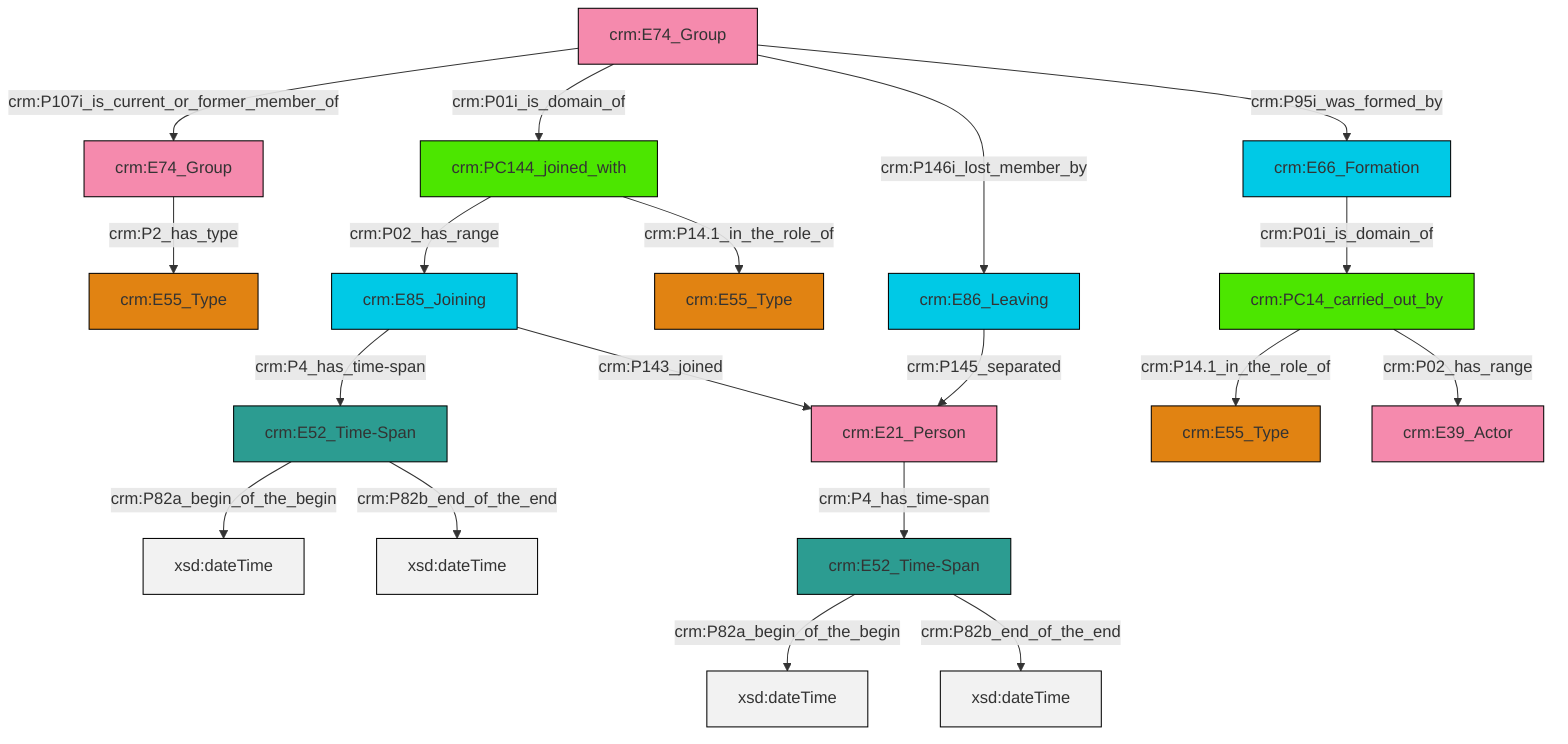 graph TD
classDef Literal fill:#f2f2f2,stroke:#000000;
classDef CRM_Entity fill:#FFFFFF,stroke:#000000;
classDef Temporal_Entity fill:#00C9E6, stroke:#000000;
classDef Type fill:#E18312, stroke:#000000;
classDef Time-Span fill:#2C9C91, stroke:#000000;
classDef Appellation fill:#FFEB7F, stroke:#000000;
classDef Place fill:#008836, stroke:#000000;
classDef Persistent_Item fill:#B266B2, stroke:#000000;
classDef Conceptual_Object fill:#FFD700, stroke:#000000;
classDef Physical_Thing fill:#D2B48C, stroke:#000000;
classDef Actor fill:#f58aad, stroke:#000000;
classDef PC_Classes fill:#4ce600, stroke:#000000;
classDef Multi fill:#cccccc,stroke:#000000;

2["crm:E86_Leaving"]:::Temporal_Entity -->|crm:P145_separated| 3["crm:E21_Person"]:::Actor
4["crm:E52_Time-Span"]:::Time-Span -->|crm:P82a_begin_of_the_begin| 5[xsd:dateTime]:::Literal
4["crm:E52_Time-Span"]:::Time-Span -->|crm:P82b_end_of_the_end| 6[xsd:dateTime]:::Literal
7["crm:PC144_joined_with"]:::PC_Classes -->|crm:P14.1_in_the_role_of| 8["crm:E55_Type"]:::Type
11["crm:E74_Group"]:::Actor -->|crm:P146i_lost_member_by| 2["crm:E86_Leaving"]:::Temporal_Entity
20["crm:E85_Joining"]:::Temporal_Entity -->|crm:P4_has_time-span| 4["crm:E52_Time-Span"]:::Time-Span
23["crm:PC14_carried_out_by"]:::PC_Classes -->|crm:P14.1_in_the_role_of| 14["crm:E55_Type"]:::Type
21["crm:E66_Formation"]:::Temporal_Entity -->|crm:P01i_is_domain_of| 23["crm:PC14_carried_out_by"]:::PC_Classes
11["crm:E74_Group"]:::Actor -->|crm:P95i_was_formed_by| 21["crm:E66_Formation"]:::Temporal_Entity
20["crm:E85_Joining"]:::Temporal_Entity -->|crm:P143_joined| 3["crm:E21_Person"]:::Actor
3["crm:E21_Person"]:::Actor -->|crm:P4_has_time-span| 28["crm:E52_Time-Span"]:::Time-Span
23["crm:PC14_carried_out_by"]:::PC_Classes -->|crm:P02_has_range| 24["crm:E39_Actor"]:::Actor
11["crm:E74_Group"]:::Actor -->|crm:P107i_is_current_or_former_member_of| 16["crm:E74_Group"]:::Actor
28["crm:E52_Time-Span"]:::Time-Span -->|crm:P82a_begin_of_the_begin| 32[xsd:dateTime]:::Literal
7["crm:PC144_joined_with"]:::PC_Classes -->|crm:P02_has_range| 20["crm:E85_Joining"]:::Temporal_Entity
28["crm:E52_Time-Span"]:::Time-Span -->|crm:P82b_end_of_the_end| 34[xsd:dateTime]:::Literal
16["crm:E74_Group"]:::Actor -->|crm:P2_has_type| 0["crm:E55_Type"]:::Type
11["crm:E74_Group"]:::Actor -->|crm:P01i_is_domain_of| 7["crm:PC144_joined_with"]:::PC_Classes